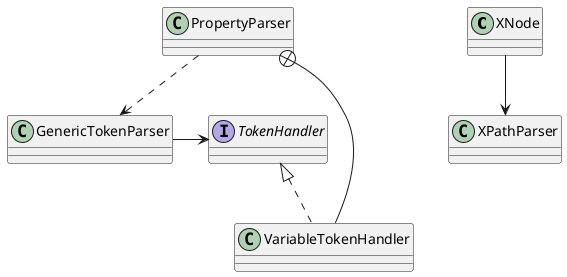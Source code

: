 @startuml

class XNode
class XPathParser
XNode --> XPathParser


interface TokenHandler
class PropertyParser
class GenericTokenParser
class VariableTokenHandler

PropertyParser ..> GenericTokenParser
GenericTokenParser -> TokenHandler
TokenHandler <|.. VariableTokenHandler
PropertyParser +-- VariableTokenHandler

@enduml